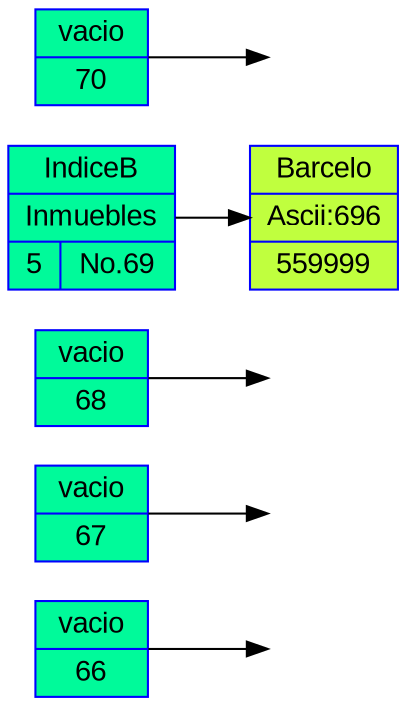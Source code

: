 digraph G{ 
rankdir= "LR" 
node[fontname="Arial" style="filled" shape=record color="blue" fillcolor="mediumspringgreen"]; 
node66[label="vacio | 66 "]; 
 node66v[label=" ", color="white" fillcolor="white"] 
node66->node66v; 
node67[label="vacio | 67 "]; 
 node67v[label=" ", color="white" fillcolor="white"] 
node67->node67v; 
node68[label="vacio | 68 "]; 
 node68v[label=" ", color="white" fillcolor="white"] 
node68->node68v; 
node69[label="IndiceB |Inmuebles|{5|No.69}"]; 
 node0xc0000de690[label="Barcelo| Ascii:696| 559999 " fillcolor="olivedrab1"]; 
 node69->node0xc0000de690; 
node70[label="vacio | 70 "]; 
 node70v[label=" ", color="white" fillcolor="white"] 
node70->node70v; 
} 

